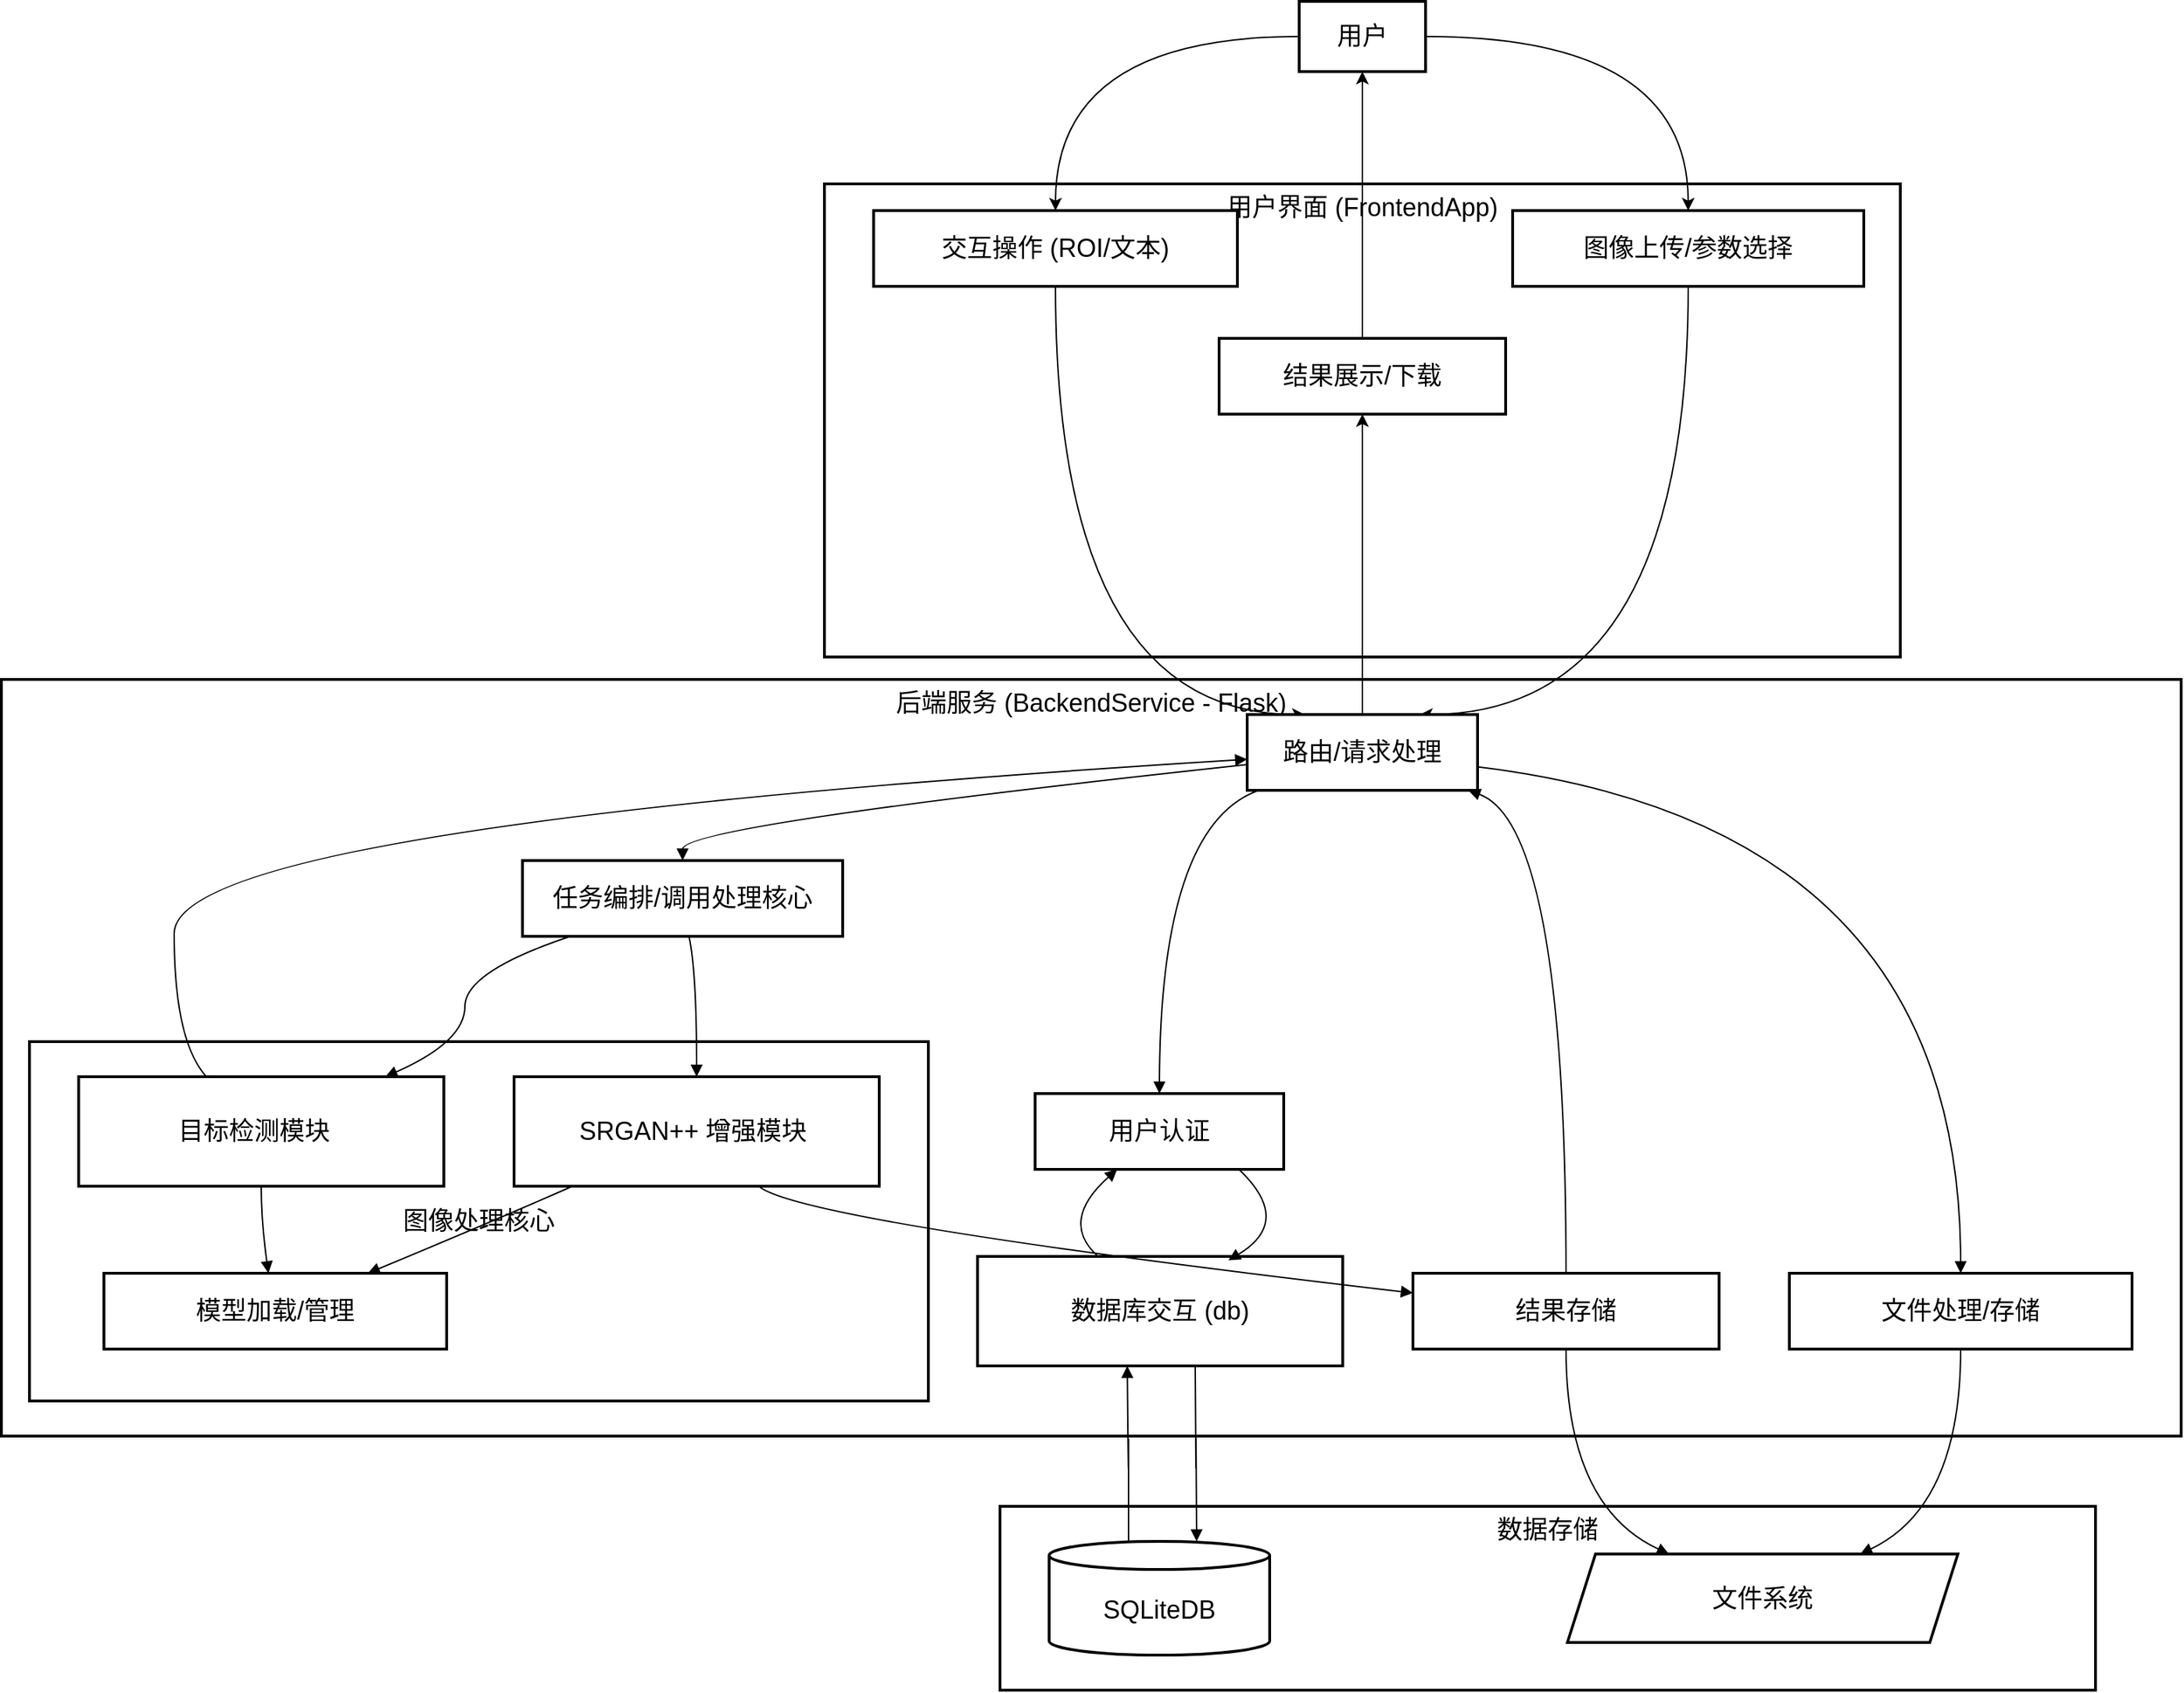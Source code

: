 <mxfile version="26.2.15">
  <diagram name="第 1 页" id="Vooht3pG0E8o9t5SdrA_">
    <mxGraphModel dx="1563" dy="2179" grid="1" gridSize="10" guides="1" tooltips="1" connect="1" arrows="1" fold="1" page="1" pageScale="1" pageWidth="827" pageHeight="1169" math="0" shadow="0">
      <root>
        <mxCell id="0" />
        <mxCell id="1" parent="0" />
        <mxCell id="hH9HLdUd2_TQzNqCJv_k-165" value="数据存储" style="whiteSpace=wrap;strokeWidth=2;verticalAlign=top;fontSize=18;" vertex="1" parent="1">
          <mxGeometry x="731" y="892" width="780" height="131" as="geometry" />
        </mxCell>
        <mxCell id="hH9HLdUd2_TQzNqCJv_k-166" value="后端服务 (BackendService - Flask)" style="whiteSpace=wrap;strokeWidth=2;verticalAlign=top;fontSize=18;" vertex="1" parent="1">
          <mxGeometry x="20" y="303" width="1552" height="539" as="geometry" />
        </mxCell>
        <mxCell id="hH9HLdUd2_TQzNqCJv_k-167" value="图像处理核心" style="whiteSpace=wrap;strokeWidth=2;fontSize=18;" vertex="1" parent="1">
          <mxGeometry x="40" y="561" width="640" height="256" as="geometry" />
        </mxCell>
        <mxCell id="hH9HLdUd2_TQzNqCJv_k-168" value="用户界面 (FrontendApp)" style="whiteSpace=wrap;strokeWidth=2;verticalAlign=top;fontSize=18;" vertex="1" parent="1">
          <mxGeometry x="606" y="-50" width="766" height="337" as="geometry" />
        </mxCell>
        <mxCell id="hH9HLdUd2_TQzNqCJv_k-207" style="edgeStyle=orthogonalEdgeStyle;rounded=0;orthogonalLoop=1;jettySize=auto;html=1;exitX=1;exitY=0.5;exitDx=0;exitDy=0;entryX=0.5;entryY=0;entryDx=0;entryDy=0;curved=1;fontSize=18;" edge="1" parent="1" source="hH9HLdUd2_TQzNqCJv_k-170" target="hH9HLdUd2_TQzNqCJv_k-171">
          <mxGeometry relative="1" as="geometry" />
        </mxCell>
        <mxCell id="hH9HLdUd2_TQzNqCJv_k-208" style="edgeStyle=orthogonalEdgeStyle;rounded=0;orthogonalLoop=1;jettySize=auto;html=1;exitX=0;exitY=0.5;exitDx=0;exitDy=0;entryX=0.5;entryY=0;entryDx=0;entryDy=0;curved=1;fontSize=18;" edge="1" parent="1" source="hH9HLdUd2_TQzNqCJv_k-170" target="hH9HLdUd2_TQzNqCJv_k-172">
          <mxGeometry relative="1" as="geometry" />
        </mxCell>
        <mxCell id="hH9HLdUd2_TQzNqCJv_k-170" value="用户" style="whiteSpace=wrap;strokeWidth=2;fontSize=18;" vertex="1" parent="1">
          <mxGeometry x="944" y="-180" width="90" height="50" as="geometry" />
        </mxCell>
        <mxCell id="hH9HLdUd2_TQzNqCJv_k-212" style="edgeStyle=orthogonalEdgeStyle;rounded=0;orthogonalLoop=1;jettySize=auto;html=1;exitX=0.5;exitY=1;exitDx=0;exitDy=0;entryX=0.75;entryY=0;entryDx=0;entryDy=0;curved=1;fontSize=18;" edge="1" parent="1" source="hH9HLdUd2_TQzNqCJv_k-171" target="hH9HLdUd2_TQzNqCJv_k-174">
          <mxGeometry relative="1" as="geometry">
            <Array as="points">
              <mxPoint x="1221" y="328" />
            </Array>
          </mxGeometry>
        </mxCell>
        <mxCell id="hH9HLdUd2_TQzNqCJv_k-171" value="图像上传/参数选择" style="whiteSpace=wrap;strokeWidth=2;fontSize=18;" vertex="1" parent="1">
          <mxGeometry x="1096" y="-31" width="250" height="54" as="geometry" />
        </mxCell>
        <mxCell id="hH9HLdUd2_TQzNqCJv_k-211" style="edgeStyle=orthogonalEdgeStyle;rounded=0;orthogonalLoop=1;jettySize=auto;html=1;exitX=0.5;exitY=1;exitDx=0;exitDy=0;entryX=0.25;entryY=0;entryDx=0;entryDy=0;curved=1;fontSize=18;" edge="1" parent="1" source="hH9HLdUd2_TQzNqCJv_k-172" target="hH9HLdUd2_TQzNqCJv_k-174">
          <mxGeometry relative="1" as="geometry">
            <Array as="points">
              <mxPoint x="771" y="328" />
            </Array>
          </mxGeometry>
        </mxCell>
        <mxCell id="hH9HLdUd2_TQzNqCJv_k-172" value="交互操作 (ROI/文本)" style="whiteSpace=wrap;strokeWidth=2;fontSize=18;" vertex="1" parent="1">
          <mxGeometry x="641" y="-31" width="259" height="54" as="geometry" />
        </mxCell>
        <mxCell id="hH9HLdUd2_TQzNqCJv_k-210" style="edgeStyle=orthogonalEdgeStyle;rounded=0;orthogonalLoop=1;jettySize=auto;html=1;exitX=0.5;exitY=0;exitDx=0;exitDy=0;entryX=0.5;entryY=1;entryDx=0;entryDy=0;fontSize=18;" edge="1" parent="1" source="hH9HLdUd2_TQzNqCJv_k-173" target="hH9HLdUd2_TQzNqCJv_k-170">
          <mxGeometry relative="1" as="geometry" />
        </mxCell>
        <mxCell id="hH9HLdUd2_TQzNqCJv_k-173" value="结果展示/下载" style="whiteSpace=wrap;strokeWidth=2;fontSize=18;" vertex="1" parent="1">
          <mxGeometry x="887" y="60" width="204" height="54" as="geometry" />
        </mxCell>
        <mxCell id="hH9HLdUd2_TQzNqCJv_k-209" style="edgeStyle=orthogonalEdgeStyle;rounded=0;orthogonalLoop=1;jettySize=auto;html=1;exitX=0.5;exitY=0;exitDx=0;exitDy=0;entryX=0.5;entryY=1;entryDx=0;entryDy=0;fontSize=18;" edge="1" parent="1" source="hH9HLdUd2_TQzNqCJv_k-174" target="hH9HLdUd2_TQzNqCJv_k-173">
          <mxGeometry relative="1" as="geometry" />
        </mxCell>
        <mxCell id="hH9HLdUd2_TQzNqCJv_k-174" value="路由/请求处理" style="whiteSpace=wrap;strokeWidth=2;fontSize=18;" vertex="1" parent="1">
          <mxGeometry x="907" y="328" width="164" height="54" as="geometry" />
        </mxCell>
        <mxCell id="hH9HLdUd2_TQzNqCJv_k-175" value="用户认证" style="whiteSpace=wrap;strokeWidth=2;fontSize=18;" vertex="1" parent="1">
          <mxGeometry x="756" y="598" width="177" height="54" as="geometry" />
        </mxCell>
        <mxCell id="hH9HLdUd2_TQzNqCJv_k-176" value="文件处理/存储" style="whiteSpace=wrap;strokeWidth=2;fontSize=18;" vertex="1" parent="1">
          <mxGeometry x="1293" y="726" width="244" height="54" as="geometry" />
        </mxCell>
        <mxCell id="hH9HLdUd2_TQzNqCJv_k-177" value="任务编排/调用处理核心" style="whiteSpace=wrap;strokeWidth=2;fontSize=18;" vertex="1" parent="1">
          <mxGeometry x="391" y="432" width="228" height="54" as="geometry" />
        </mxCell>
        <mxCell id="hH9HLdUd2_TQzNqCJv_k-178" value="结果存储" style="whiteSpace=wrap;strokeWidth=2;fontSize=18;" vertex="1" parent="1">
          <mxGeometry x="1025" y="726" width="218" height="54" as="geometry" />
        </mxCell>
        <mxCell id="hH9HLdUd2_TQzNqCJv_k-179" value="数据库交互 (db)" style="whiteSpace=wrap;strokeWidth=2;fontSize=18;" vertex="1" parent="1">
          <mxGeometry x="715" y="714" width="260" height="78" as="geometry" />
        </mxCell>
        <mxCell id="hH9HLdUd2_TQzNqCJv_k-180" value="SRGAN++ 增强模块 " style="whiteSpace=wrap;strokeWidth=2;fontSize=18;" vertex="1" parent="1">
          <mxGeometry x="385" y="586" width="260" height="78" as="geometry" />
        </mxCell>
        <mxCell id="hH9HLdUd2_TQzNqCJv_k-181" value="目标检测模块  " style="whiteSpace=wrap;strokeWidth=2;fontSize=18;" vertex="1" parent="1">
          <mxGeometry x="75" y="586" width="260" height="78" as="geometry" />
        </mxCell>
        <mxCell id="hH9HLdUd2_TQzNqCJv_k-182" value="模型加载/管理" style="whiteSpace=wrap;strokeWidth=2;fontSize=18;" vertex="1" parent="1">
          <mxGeometry x="93" y="726" width="244" height="54" as="geometry" />
        </mxCell>
        <mxCell id="hH9HLdUd2_TQzNqCJv_k-183" value="SQLiteDB" style="shape=cylinder3;boundedLbl=1;backgroundOutline=1;size=10;strokeWidth=2;whiteSpace=wrap;fontSize=18;" vertex="1" parent="1">
          <mxGeometry x="766" y="917" width="157" height="81" as="geometry" />
        </mxCell>
        <mxCell id="hH9HLdUd2_TQzNqCJv_k-184" value="文件系统" style="shape=parallelogram;perimeter=parallelogramPerimeter;fixedSize=1;strokeWidth=2;whiteSpace=wrap;fontSize=18;" vertex="1" parent="1">
          <mxGeometry x="1135" y="926" width="278" height="63" as="geometry" />
        </mxCell>
        <mxCell id="hH9HLdUd2_TQzNqCJv_k-191" value="" style="curved=1;startArrow=none;endArrow=block;exitX=0.05;exitY=1;entryX=0.5;entryY=0;rounded=0;fontSize=18;" edge="1" parent="1" source="hH9HLdUd2_TQzNqCJv_k-174" target="hH9HLdUd2_TQzNqCJv_k-175">
          <mxGeometry relative="1" as="geometry">
            <Array as="points">
              <mxPoint x="845" y="407" />
            </Array>
          </mxGeometry>
        </mxCell>
        <mxCell id="hH9HLdUd2_TQzNqCJv_k-192" value="" style="curved=1;startArrow=none;endArrow=block;exitX=1;exitY=0.69;entryX=0.5;entryY=0;rounded=0;fontSize=18;" edge="1" parent="1" source="hH9HLdUd2_TQzNqCJv_k-174" target="hH9HLdUd2_TQzNqCJv_k-176">
          <mxGeometry relative="1" as="geometry">
            <Array as="points">
              <mxPoint x="1415" y="407" />
            </Array>
          </mxGeometry>
        </mxCell>
        <mxCell id="hH9HLdUd2_TQzNqCJv_k-193" value="" style="curved=1;startArrow=none;endArrow=block;exitX=0;exitY=0.66;entryX=0.5;entryY=0;rounded=0;fontSize=18;" edge="1" parent="1" source="hH9HLdUd2_TQzNqCJv_k-174" target="hH9HLdUd2_TQzNqCJv_k-177">
          <mxGeometry relative="1" as="geometry">
            <Array as="points">
              <mxPoint x="505" y="407" />
            </Array>
          </mxGeometry>
        </mxCell>
        <mxCell id="hH9HLdUd2_TQzNqCJv_k-194" value="" style="curved=1;startArrow=none;endArrow=block;exitX=0.5;exitY=0;entryX=0.96;entryY=1;rounded=0;fontSize=18;" edge="1" parent="1" source="hH9HLdUd2_TQzNqCJv_k-178" target="hH9HLdUd2_TQzNqCJv_k-174">
          <mxGeometry relative="1" as="geometry">
            <Array as="points">
              <mxPoint x="1134" y="407" />
            </Array>
          </mxGeometry>
        </mxCell>
        <mxCell id="hH9HLdUd2_TQzNqCJv_k-195" value="" style="curved=1;startArrow=none;endArrow=block;exitX=0.35;exitY=0;entryX=0;entryY=0.59;rounded=0;fontSize=18;" edge="1" parent="1" source="hH9HLdUd2_TQzNqCJv_k-181" target="hH9HLdUd2_TQzNqCJv_k-174">
          <mxGeometry relative="1" as="geometry">
            <Array as="points">
              <mxPoint x="143" y="561" />
              <mxPoint x="143" y="407" />
            </Array>
          </mxGeometry>
        </mxCell>
        <mxCell id="hH9HLdUd2_TQzNqCJv_k-196" value="" style="curved=1;startArrow=none;endArrow=block;exitX=0.82;exitY=1;entryX=0.687;entryY=0.036;rounded=0;entryDx=0;entryDy=0;entryPerimeter=0;fontSize=18;" edge="1" parent="1" source="hH9HLdUd2_TQzNqCJv_k-175" target="hH9HLdUd2_TQzNqCJv_k-179">
          <mxGeometry relative="1" as="geometry">
            <Array as="points">
              <mxPoint x="940" y="689" />
            </Array>
          </mxGeometry>
        </mxCell>
        <mxCell id="hH9HLdUd2_TQzNqCJv_k-197" value="" style="curved=1;startArrow=none;endArrow=block;exitX=0.33;exitY=0;entryX=0.33;entryY=1;rounded=0;fontSize=18;" edge="1" parent="1" source="hH9HLdUd2_TQzNqCJv_k-179" target="hH9HLdUd2_TQzNqCJv_k-175">
          <mxGeometry relative="1" as="geometry">
            <Array as="points">
              <mxPoint x="773" y="689" />
            </Array>
          </mxGeometry>
        </mxCell>
        <mxCell id="hH9HLdUd2_TQzNqCJv_k-198" value="" style="curved=1;startArrow=none;endArrow=block;exitX=0.5;exitY=1;entryX=0.75;entryY=0;rounded=0;fontSize=18;" edge="1" parent="1" source="hH9HLdUd2_TQzNqCJv_k-176" target="hH9HLdUd2_TQzNqCJv_k-184">
          <mxGeometry relative="1" as="geometry">
            <Array as="points">
              <mxPoint x="1415" y="892" />
            </Array>
          </mxGeometry>
        </mxCell>
        <mxCell id="hH9HLdUd2_TQzNqCJv_k-199" value="" style="curved=1;startArrow=none;endArrow=block;exitX=0.5;exitY=1;entryX=0.26;entryY=0;rounded=0;fontSize=18;" edge="1" parent="1" source="hH9HLdUd2_TQzNqCJv_k-178" target="hH9HLdUd2_TQzNqCJv_k-184">
          <mxGeometry relative="1" as="geometry">
            <Array as="points">
              <mxPoint x="1134" y="892" />
            </Array>
          </mxGeometry>
        </mxCell>
        <mxCell id="hH9HLdUd2_TQzNqCJv_k-200" value="" style="curved=1;startArrow=none;endArrow=block;exitX=0.52;exitY=1;entryX=0.5;entryY=0;rounded=0;fontSize=18;" edge="1" parent="1" source="hH9HLdUd2_TQzNqCJv_k-177" target="hH9HLdUd2_TQzNqCJv_k-180">
          <mxGeometry relative="1" as="geometry">
            <Array as="points">
              <mxPoint x="515" y="511" />
            </Array>
          </mxGeometry>
        </mxCell>
        <mxCell id="hH9HLdUd2_TQzNqCJv_k-201" value="" style="curved=1;startArrow=none;endArrow=block;exitX=0.15;exitY=1;entryX=0.84;entryY=0;rounded=0;fontSize=18;" edge="1" parent="1" source="hH9HLdUd2_TQzNqCJv_k-177" target="hH9HLdUd2_TQzNqCJv_k-181">
          <mxGeometry relative="1" as="geometry">
            <Array as="points">
              <mxPoint x="350" y="511" />
              <mxPoint x="350" y="561" />
            </Array>
          </mxGeometry>
        </mxCell>
        <mxCell id="hH9HLdUd2_TQzNqCJv_k-202" value="" style="curved=1;startArrow=none;endArrow=block;exitX=0.16;exitY=1;entryX=0.77;entryY=0;rounded=0;fontSize=18;" edge="1" parent="1" source="hH9HLdUd2_TQzNqCJv_k-180" target="hH9HLdUd2_TQzNqCJv_k-182">
          <mxGeometry relative="1" as="geometry">
            <Array as="points">
              <mxPoint x="370" y="689" />
            </Array>
          </mxGeometry>
        </mxCell>
        <mxCell id="hH9HLdUd2_TQzNqCJv_k-203" value="" style="curved=1;startArrow=none;endArrow=block;exitX=0.5;exitY=1;entryX=0.48;entryY=0;rounded=0;fontSize=18;" edge="1" parent="1" source="hH9HLdUd2_TQzNqCJv_k-181" target="hH9HLdUd2_TQzNqCJv_k-182">
          <mxGeometry relative="1" as="geometry">
            <Array as="points">
              <mxPoint x="205" y="689" />
            </Array>
          </mxGeometry>
        </mxCell>
        <mxCell id="hH9HLdUd2_TQzNqCJv_k-204" value="" style="curved=1;startArrow=none;endArrow=block;exitX=0.67;exitY=1;entryX=0;entryY=0.26;rounded=0;fontSize=18;" edge="1" parent="1" source="hH9HLdUd2_TQzNqCJv_k-180" target="hH9HLdUd2_TQzNqCJv_k-178">
          <mxGeometry relative="1" as="geometry">
            <Array as="points">
              <mxPoint x="588" y="689" />
            </Array>
          </mxGeometry>
        </mxCell>
        <mxCell id="hH9HLdUd2_TQzNqCJv_k-206" value="" style="curved=1;startArrow=none;endArrow=block;exitX=0.36;exitY=0;entryX=0.41;entryY=1;rounded=0;fontSize=18;" edge="1" parent="1" source="hH9HLdUd2_TQzNqCJv_k-183" target="hH9HLdUd2_TQzNqCJv_k-179">
          <mxGeometry relative="1" as="geometry">
            <Array as="points">
              <mxPoint x="822.52" y="817" />
              <mxPoint x="822.52" y="892" />
            </Array>
          </mxGeometry>
        </mxCell>
        <mxCell id="hH9HLdUd2_TQzNqCJv_k-220" value="" style="curved=1;startArrow=none;endArrow=block;exitX=0.36;exitY=0;entryX=0.41;entryY=1;rounded=0;fontSize=18;" edge="1" parent="1">
          <mxGeometry relative="1" as="geometry">
            <Array as="points">
              <mxPoint x="870.52" y="892" />
              <mxPoint x="870.52" y="817" />
            </Array>
            <mxPoint x="870" y="792" as="sourcePoint" />
            <mxPoint x="871" y="917" as="targetPoint" />
          </mxGeometry>
        </mxCell>
      </root>
    </mxGraphModel>
  </diagram>
</mxfile>
